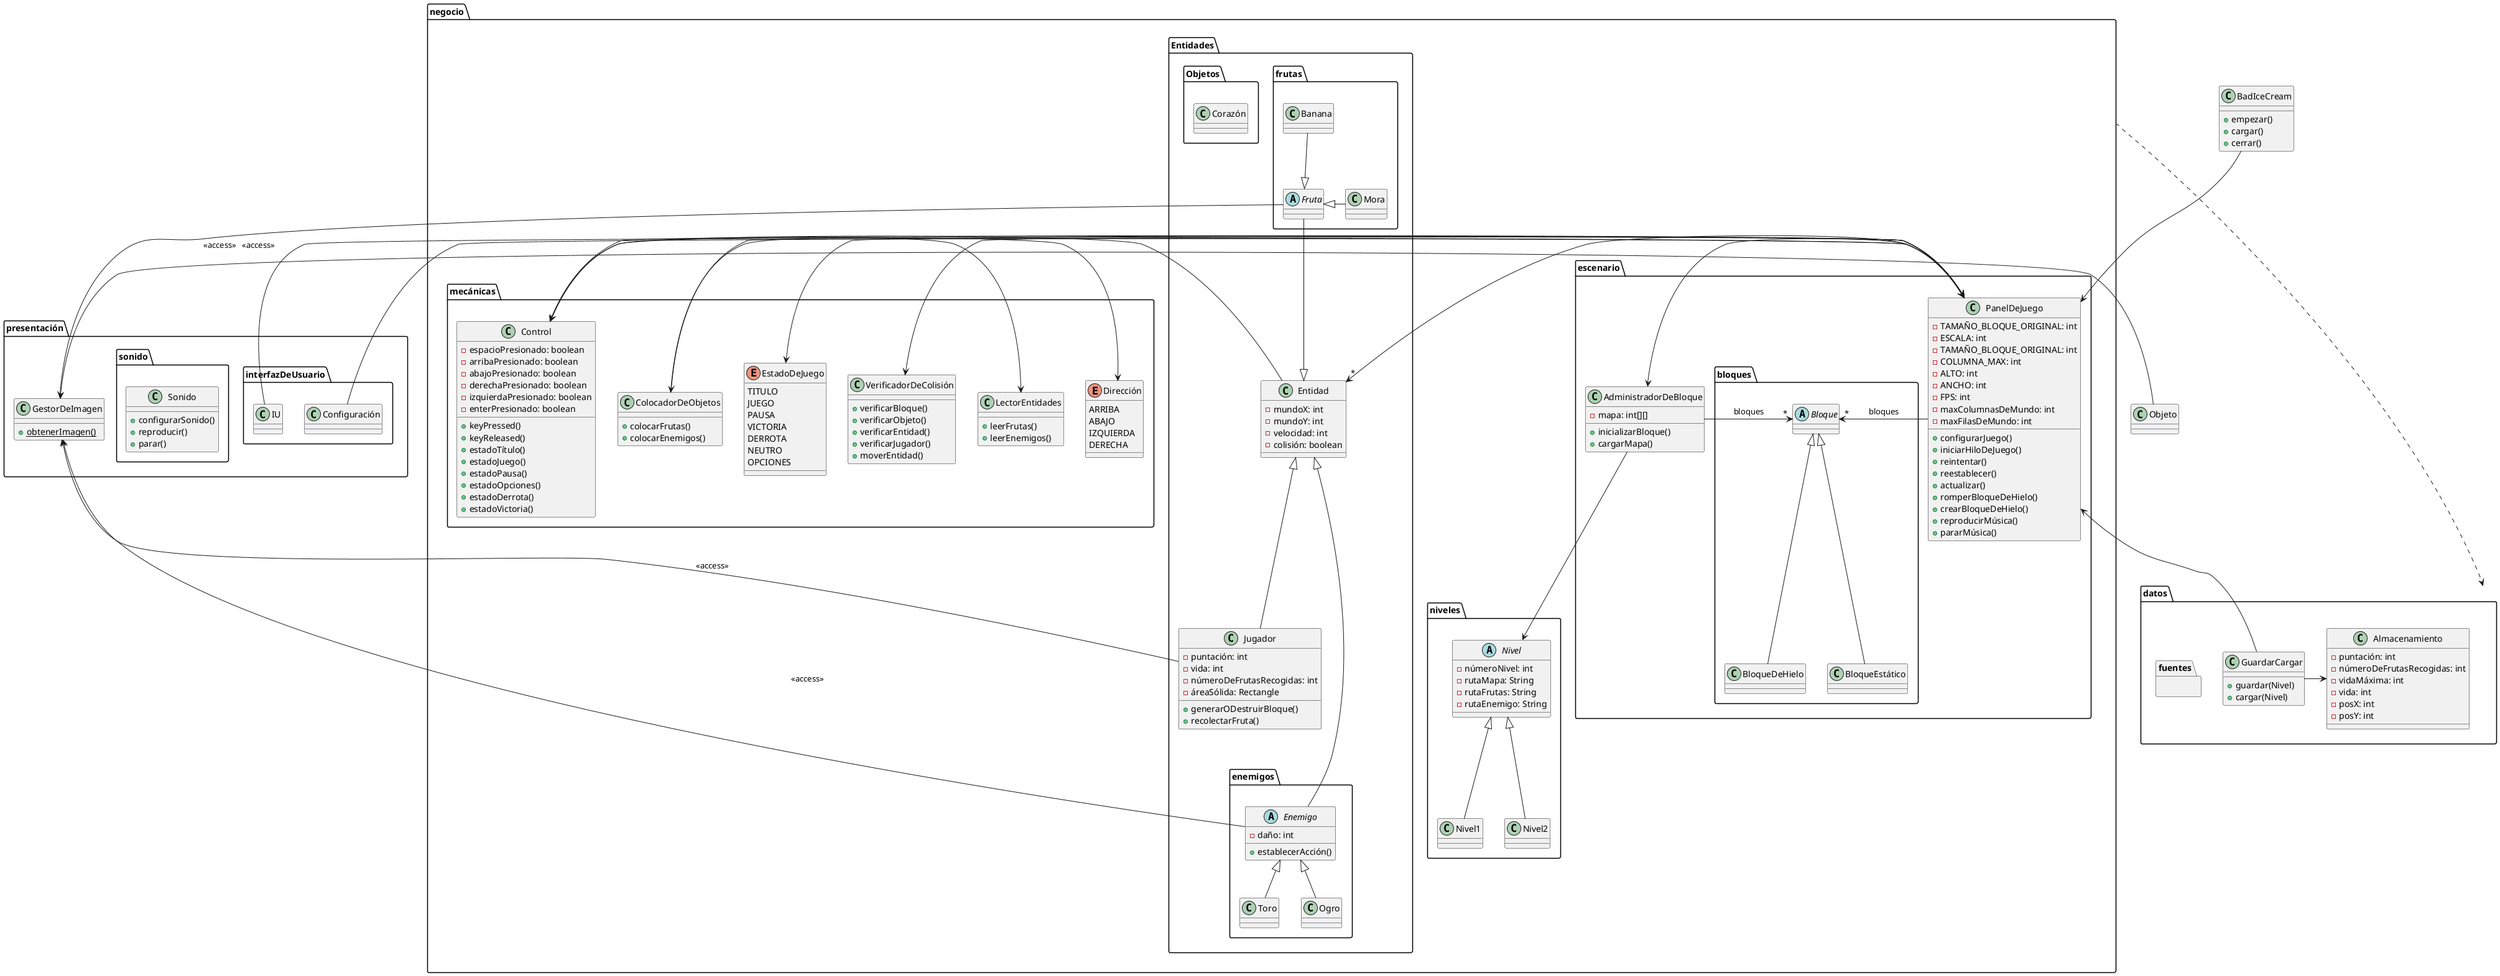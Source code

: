 @startuml
class BadIceCream {
    +empezar()
    +cargar()
    +cerrar()
}
package datos {
    class Almacenamiento {
    -puntación: int
    -númeroDeFrutasRecogidas: int
    -vidaMáxima: int
    -vida: int
    -posX: int
    -posY: int
    }
    class GuardarCargar {
    +guardar(Nivel)
    +cargar(Nivel)
    }
    package fuentes {
/'    package bloque {}
    package datosDeJuego {}
    package enemigo {}
    package entidades {}
    package font {}
    package frutas {}
    package IU {}
    package jugador {}
    package sounds {}'/
    }
}
package presentación {
  package interfazDeUsuario {
  class IU {}
  class Configuración {}
  }
  package sonido {
   class Sonido {
   +configurarSonido()
   +reproducir()
   +parar()
   }
   }
   class GestorDeImagen {
   +{static}obtenerImagen()
   }
}
package negocio {
package Entidades {
    class Entidad {
    -mundoX: int
    -mundoY: int
    -velocidad: int
    -colisión: boolean
    }
    class Jugador {
    -puntación: int
    -vida: int
    -númeroDeFrutasRecogidas: int
    -áreaSólida: Rectangle
    +generarODestruirBloque()
    +recolectarFruta()
    }
package enemigos {
    abstract class Enemigo {
    -daño: int
    +establecerAcción()
    }
    class Toro {}
    class Ogro {}
}

package frutas {
    abstract class Fruta {}
    class Mora {}
    class Banana {}
}
package Objetos {
    class Corazón
}
}
package escenario {
    class AdministradorDeBloque {
    -mapa: int[][]
    +inicializarBloque()
    +cargarMapa()
    }
    class PanelDeJuego {
    -TAMAÑO_BLOQUE_ORIGINAL: int
    -ESCALA: int
    -TAMAÑO_BLOQUE_ORIGINAL: int
    -COLUMNA_MAX: int
    -ALTO: int
    -ANCHO: int
    -FPS: int
    -maxColumnasDeMundo: int
    -maxFilasDeMundo: int
    +configurarJuego()
    +iniciarHiloDeJuego()
    +reintentar()
    +reestablecer()
    +actualizar()
    +romperBloqueDeHielo()
    +crearBloqueDeHielo()
    +reproducirMúsica()
    +pararMúsica()

    }

package bloques {
    abstract class Bloque {}
    class BloqueDeHielo {}
    class BloqueEstático {}
}
}
package mecánicas {
    class Control {
    -espacioPresionado: boolean
    -arribaPresionado: boolean
    -abajoPresionado: boolean
    -derechaPresionado: boolean
    -izquierdaPresionado: boolean
    -enterPresionado: boolean
    +keyPressed()
    +keyReleased()
    +estadoTítulo()
    +estadoJuego()
    +estadoPausa()
    +estadoOpciones()
    +estadoDerrota()
    +estadoVictoria()
    }
    enum Dirección {
    ARRIBA
    ABAJO
    IZQUIERDA
    DERECHA
    }
    enum EstadoDeJuego {
    TITULO
    JUEGO
    PAUSA
    VICTORIA
    DERROTA
    NEUTRO
    OPCIONES
    }
    class ColocadorDeObjetos {
    +colocarFrutas()
    +colocarEnemigos()
    }
    class LectorEntidades {
    +leerFrutas()
    +leerEnemigos()
    }
    class VerificadorDeColisión {
    +verificarBloque()
    +verificarObjeto()
    +verificarEntidad()
    +verificarJugador()
    +moverEntidad()
    }
}
package niveles {
   abstract class Nivel {
   -númeroNivel: int
   -rutaMapa: String
   -rutaFrutas: String
   -rutaEnemigo: String
   }
   class Nivel1 {}
   class Nivel2 {}
}

}

BadIceCream -down--> PanelDeJuego
Bloque <|-- BloqueEstático
Bloque <|-- BloqueDeHielo

Entidad <|-down-Jugador
Entidad <|-down--Enemigo
Entidad <|-up- Fruta
Fruta <|- Mora
Fruta <|-up- Banana
Enemigo <|-- Toro
Enemigo <|-- Ogro
AdministradorDeBloque <-> PanelDeJuego
AdministradorDeBloque --> Nivel
AdministradorDeBloque -> "*" Bloque: bloques

PanelDeJuego <-> Control
PanelDeJuego -right> "*" Entidad
PanelDeJuego -left> "*" Bloque: bloques
PanelDeJuego <-> VerificadorDeColisión
PanelDeJuego <-> ColocadorDeObjetos
PanelDeJuego -> EstadoDeJuego

ColocadorDeObjetos -> LectorEntidades

Nivel <|--Nivel1
Nivel <|--Nivel2

Control -> Dirección
Entidad -> Control
Objeto -> GestorDeImagen: <<access>>
Jugador -> GestorDeImagen: <<access>>
Enemigo -> GestorDeImagen: <<access>>
Fruta -> GestorDeImagen: <<access>>


negocio ..> datos
GuardarCargar -> Almacenamiento
GuardarCargar -up-> PanelDeJuego

Configuración -> PanelDeJuego
IU -> PanelDeJuego
@enduml